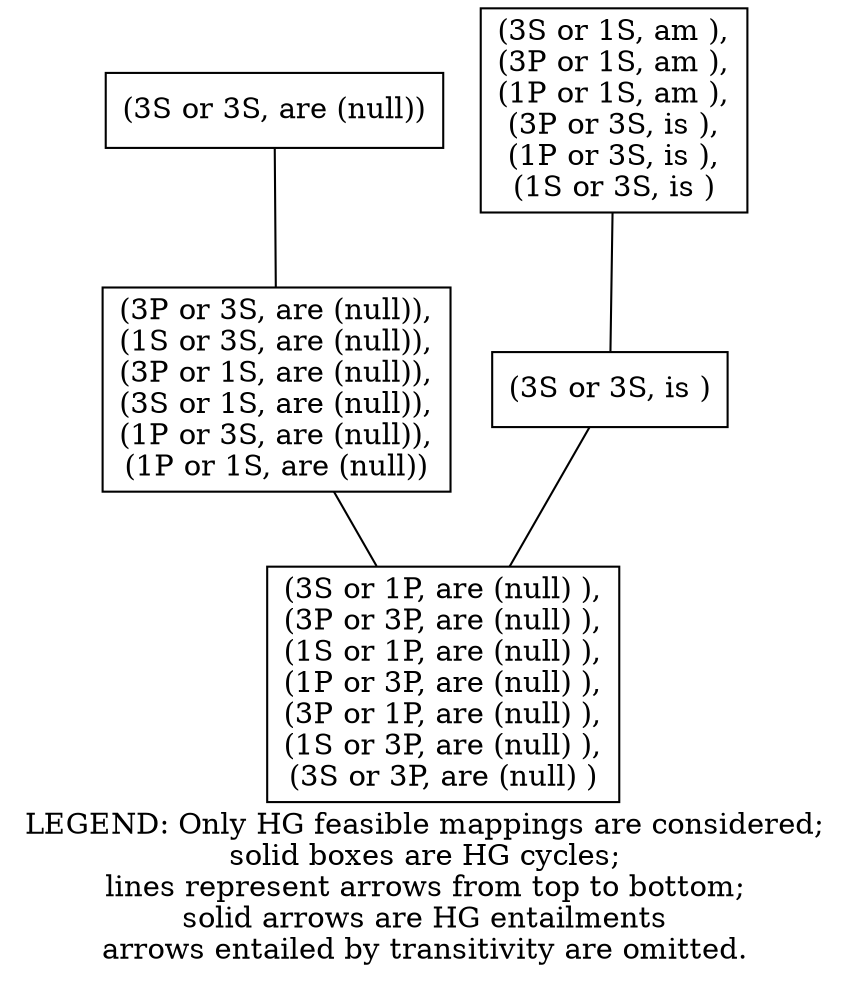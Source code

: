 digraph "/results/076d993f-3666-4d75-88ef-594b0130d17a/output/[5]-Plot_of_HG_Torder" {
	graph [compound=true]
	node [fontcolor=black shape=box]
	"(3S or 1P, are (null) ),
(3P or 3P, are (null) ),
(1S or 1P, are (null) ),
(1P or 3P, are (null) ),
(3P or 1P, are (null) ),
(1S or 3P, are (null) ),
(3S or 3P, are (null) )"
	node [fontcolor=black shape=box]
	"(3P or 3S, are (null)),
(1S or 3S, are (null)),
(3P or 1S, are (null)),
(3S or 1S, are (null)),
(1P or 3S, are (null)),
(1P or 1S, are (null))"
	node [fontcolor=black shape=box]
	"(3S or 1S, am ),
(3P or 1S, am ),
(1P or 1S, am ),
(3P or 3S, is ),
(1P or 3S, is ),
(1S or 3S, is )"
	node [fontcolor=black shape=box]
	"(3S or 3S, is )"
	node [fontcolor=black shape=box]
	"(3S or 3S, are (null))"
	edge [dir=none]
	"(3P or 3S, are (null)),
(1S or 3S, are (null)),
(3P or 1S, are (null)),
(3S or 1S, are (null)),
(1P or 3S, are (null)),
(1P or 1S, are (null))" -> "(3S or 1P, are (null) ),
(3P or 3P, are (null) ),
(1S or 1P, are (null) ),
(1P or 3P, are (null) ),
(3P or 1P, are (null) ),
(1S or 3P, are (null) ),
(3S or 3P, are (null) )"
	"(3S or 1S, am ),
(3P or 1S, am ),
(1P or 1S, am ),
(3P or 3S, is ),
(1P or 3S, is ),
(1S or 3S, is )" -> "(3S or 3S, is )"
	"(3S or 3S, is )" -> "(3S or 1P, are (null) ),
(3P or 3P, are (null) ),
(1S or 1P, are (null) ),
(1P or 3P, are (null) ),
(3P or 1P, are (null) ),
(1S or 3P, are (null) ),
(3S or 3P, are (null) )"
	"(3S or 3S, are (null))" -> "(3P or 3S, are (null)),
(1S or 3S, are (null)),
(3P or 1S, are (null)),
(3S or 1S, are (null)),
(1P or 3S, are (null)),
(1P or 1S, are (null))"
	edge [dir=none style=dashed]
label = "LEGEND: Only HG feasible mappings are considered;
solid boxes are HG cycles;
lines represent arrows from top to bottom;
solid arrows are HG entailments
arrows entailed by transitivity are omitted."
}
